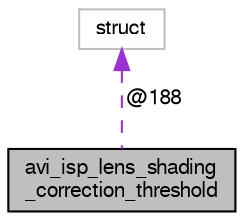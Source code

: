 digraph "avi_isp_lens_shading_correction_threshold"
{
  edge [fontname="FreeSans",fontsize="10",labelfontname="FreeSans",labelfontsize="10"];
  node [fontname="FreeSans",fontsize="10",shape=record];
  Node1 [label="avi_isp_lens_shading\l_correction_threshold",height=0.2,width=0.4,color="black", fillcolor="grey75", style="filled", fontcolor="black"];
  Node2 -> Node1 [dir="back",color="darkorchid3",fontsize="10",style="dashed",label=" @188" ,fontname="FreeSans"];
  Node2 [label="struct",height=0.2,width=0.4,color="grey75", fillcolor="white", style="filled"];
}
